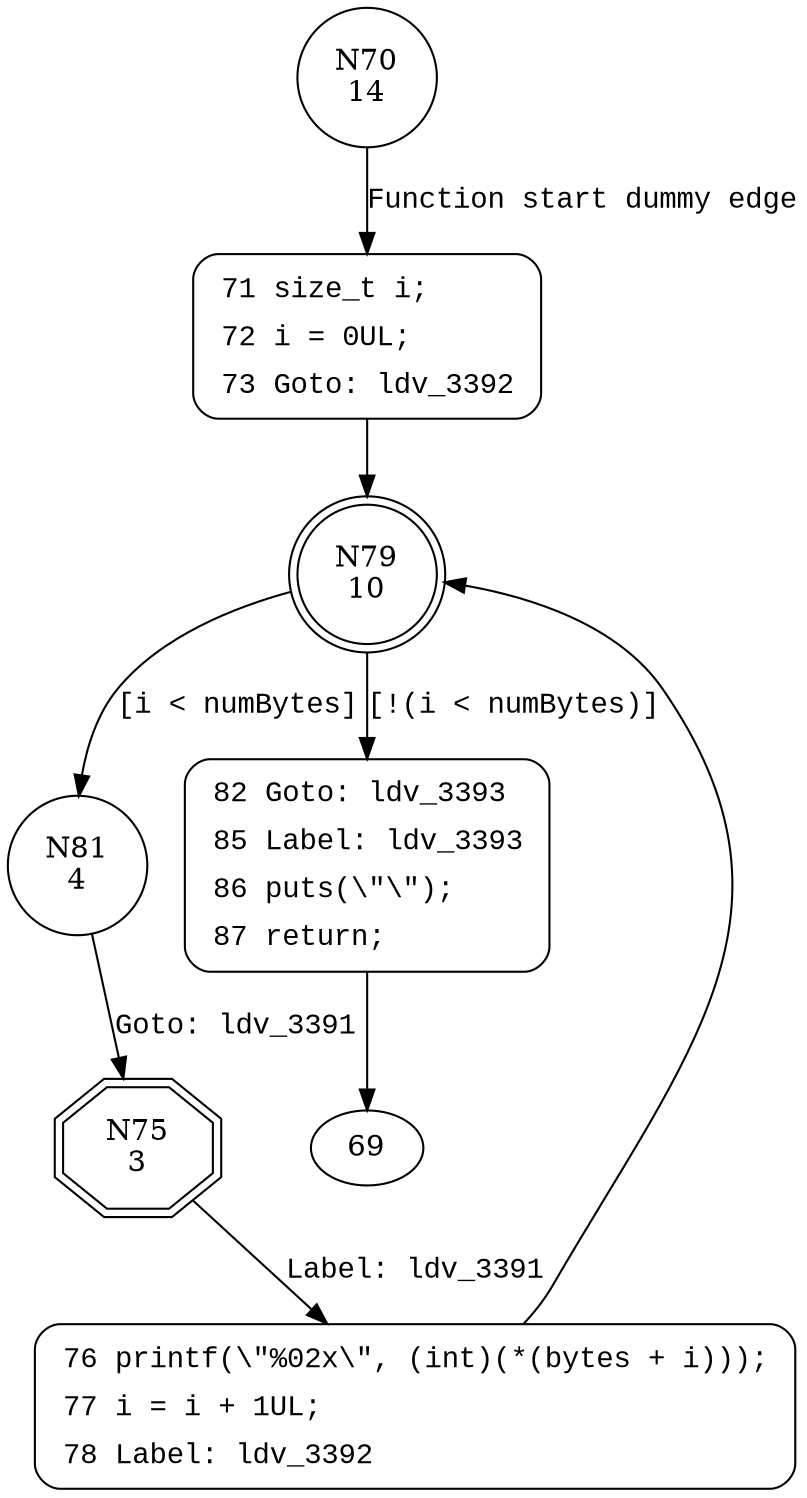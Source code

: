 digraph printBytesLine {
70 [shape="circle" label="N70\n14"]
71 [shape="circle" label="N71\n13"]
79 [shape="doublecircle" label="N79\n10"]
81 [shape="circle" label="N81\n4"]
82 [shape="circle" label="N82\n9"]
75 [shape="doubleoctagon" label="N75\n3"]
76 [shape="circle" label="N76\n2"]
71 [style="filled,bold" penwidth="1" fillcolor="white" fontname="Courier New" shape="Mrecord" label=<<table border="0" cellborder="0" cellpadding="3" bgcolor="white"><tr><td align="right">71</td><td align="left">size_t i;</td></tr><tr><td align="right">72</td><td align="left">i = 0UL;</td></tr><tr><td align="right">73</td><td align="left">Goto: ldv_3392</td></tr></table>>]
71 -> 79[label=""]
82 [style="filled,bold" penwidth="1" fillcolor="white" fontname="Courier New" shape="Mrecord" label=<<table border="0" cellborder="0" cellpadding="3" bgcolor="white"><tr><td align="right">82</td><td align="left">Goto: ldv_3393</td></tr><tr><td align="right">85</td><td align="left">Label: ldv_3393</td></tr><tr><td align="right">86</td><td align="left">puts(\&quot;\&quot;);</td></tr><tr><td align="right">87</td><td align="left">return;</td></tr></table>>]
82 -> 69[label=""]
76 [style="filled,bold" penwidth="1" fillcolor="white" fontname="Courier New" shape="Mrecord" label=<<table border="0" cellborder="0" cellpadding="3" bgcolor="white"><tr><td align="right">76</td><td align="left">printf(\&quot;%02x\&quot;, (int)(*(bytes + i)));</td></tr><tr><td align="right">77</td><td align="left">i = i + 1UL;</td></tr><tr><td align="right">78</td><td align="left">Label: ldv_3392</td></tr></table>>]
76 -> 79[label=""]
70 -> 71 [label="Function start dummy edge" fontname="Courier New"]
79 -> 81 [label="[i < numBytes]" fontname="Courier New"]
79 -> 82 [label="[!(i < numBytes)]" fontname="Courier New"]
81 -> 75 [label="Goto: ldv_3391" fontname="Courier New"]
75 -> 76 [label="Label: ldv_3391" fontname="Courier New"]
}